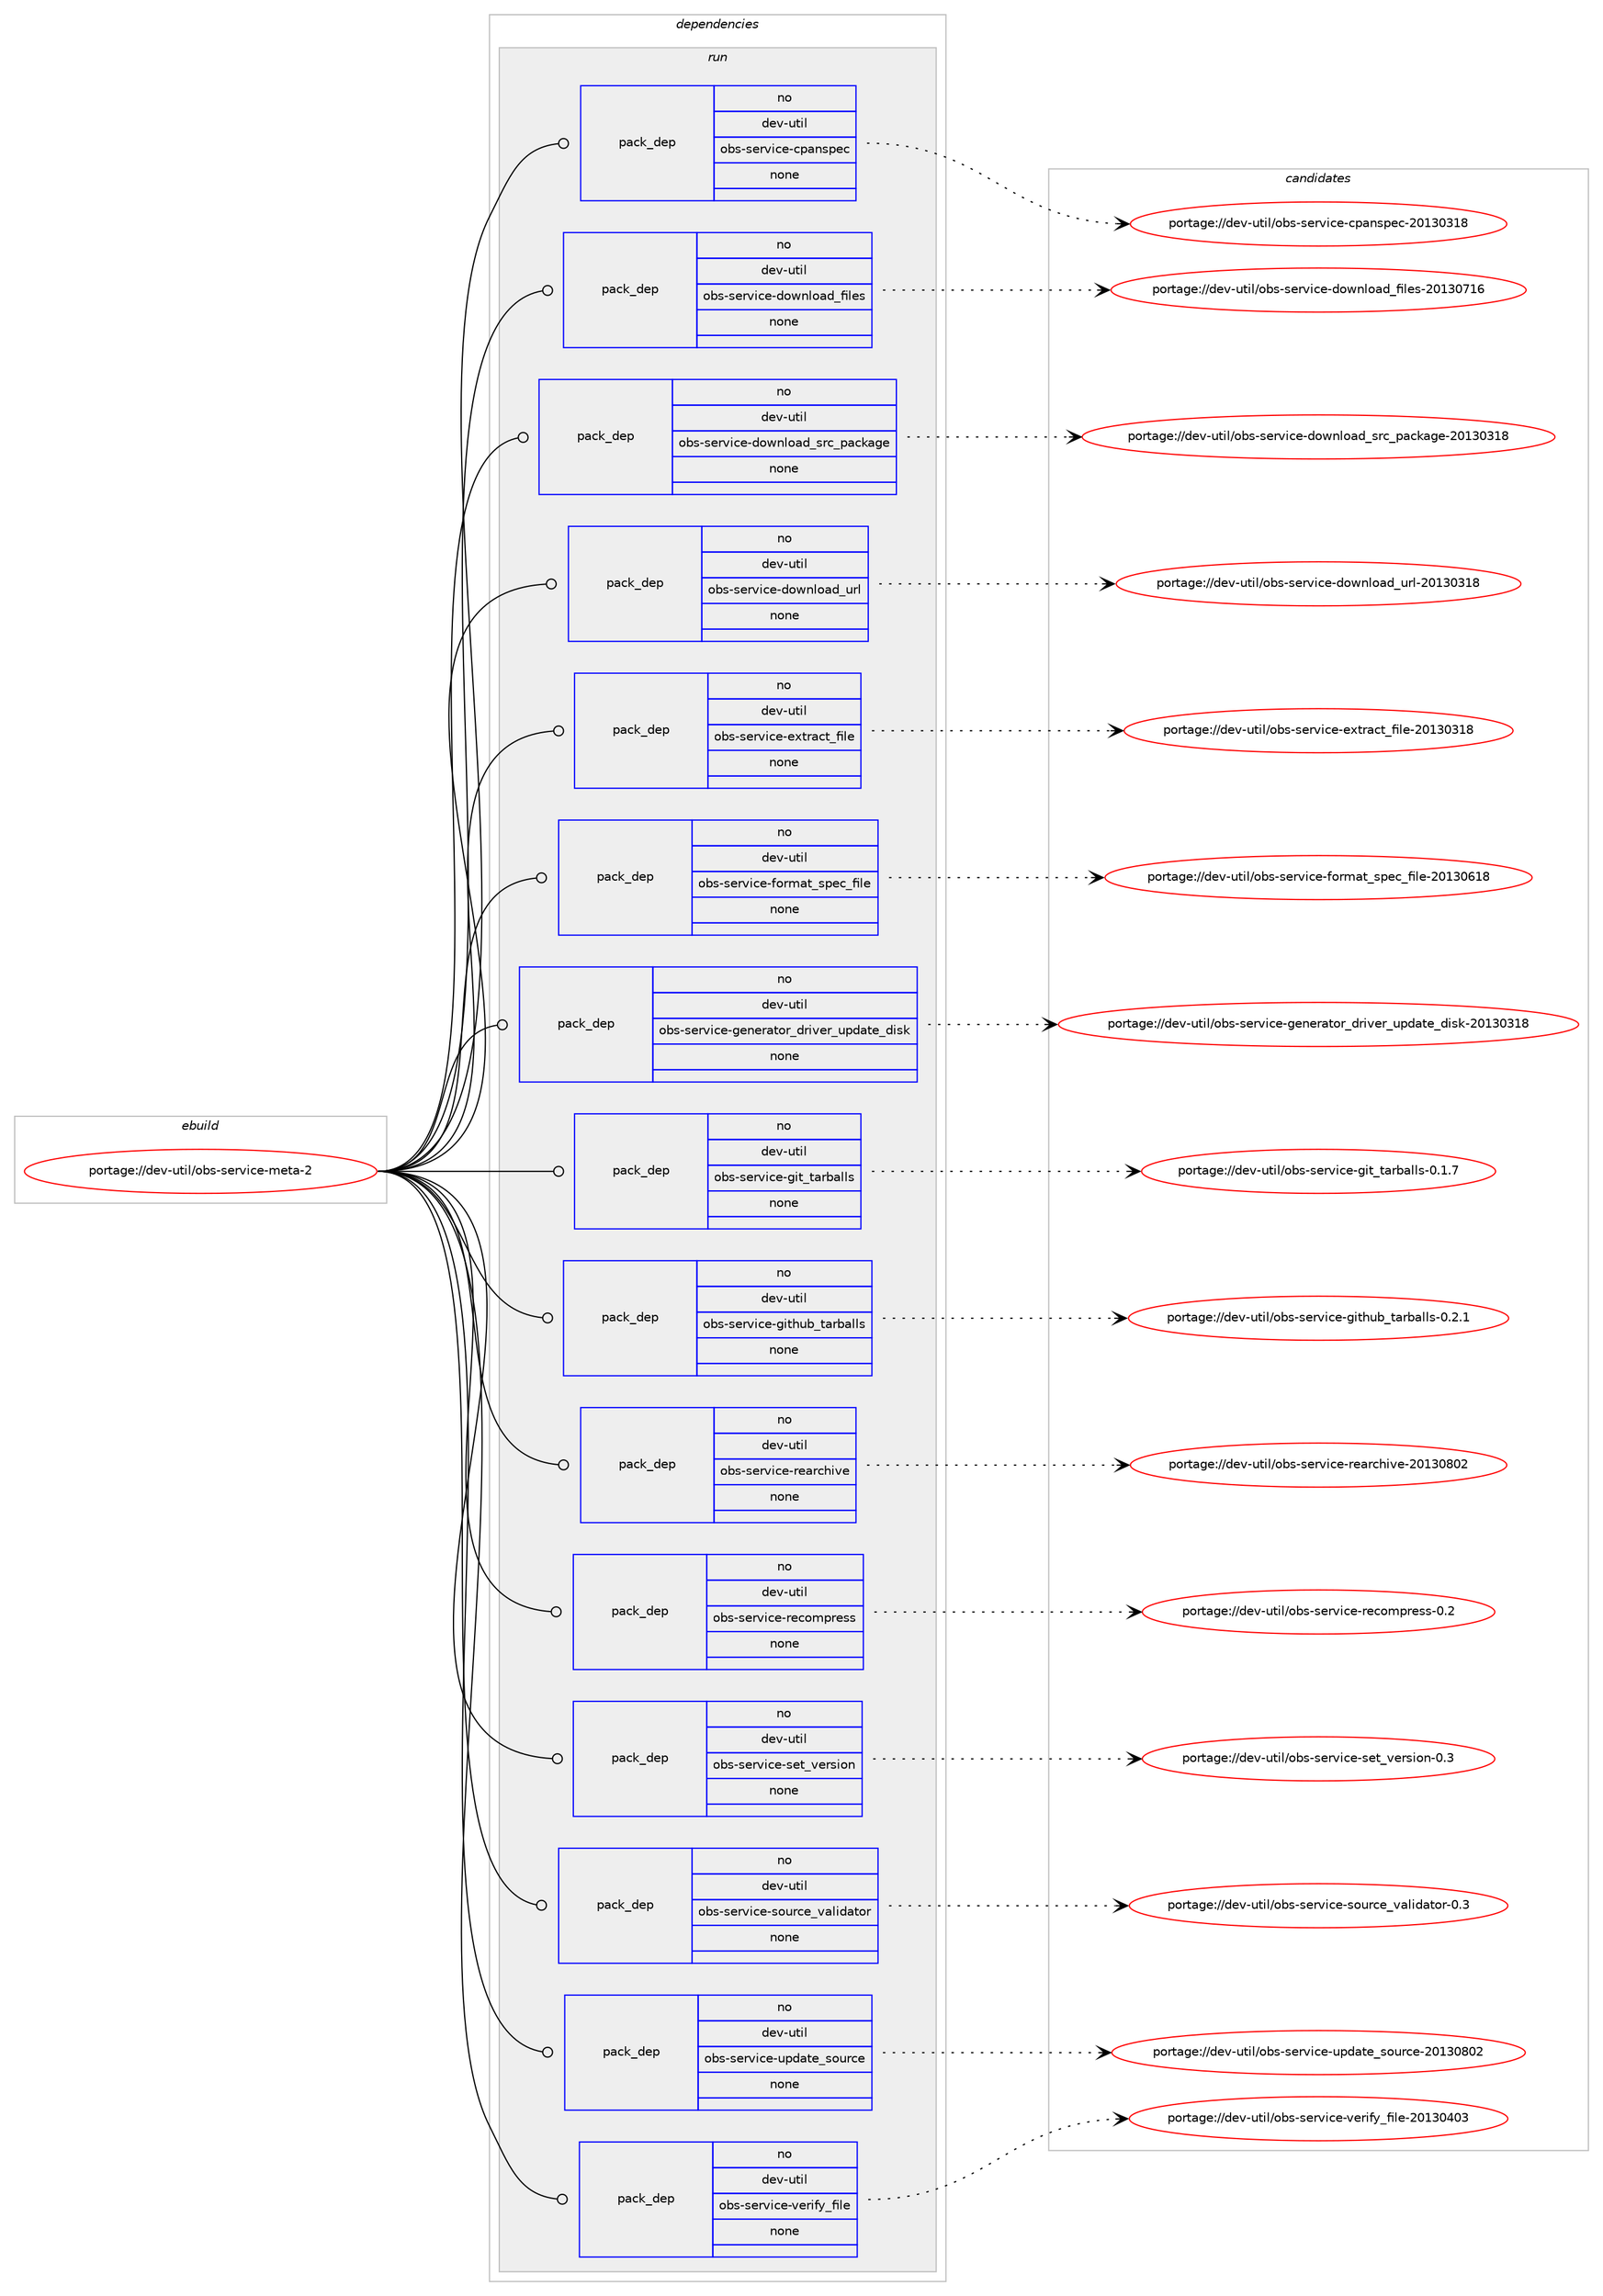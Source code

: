 digraph prolog {

# *************
# Graph options
# *************

newrank=true;
concentrate=true;
compound=true;
graph [rankdir=LR,fontname=Helvetica,fontsize=10,ranksep=1.5];#, ranksep=2.5, nodesep=0.2];
edge  [arrowhead=vee];
node  [fontname=Helvetica,fontsize=10];

# **********
# The ebuild
# **********

subgraph cluster_leftcol {
color=gray;
rank=same;
label=<<i>ebuild</i>>;
id [label="portage://dev-util/obs-service-meta-2", color=red, width=4, href="../dev-util/obs-service-meta-2.svg"];
}

# ****************
# The dependencies
# ****************

subgraph cluster_midcol {
color=gray;
label=<<i>dependencies</i>>;
subgraph cluster_compile {
fillcolor="#eeeeee";
style=filled;
label=<<i>compile</i>>;
}
subgraph cluster_compileandrun {
fillcolor="#eeeeee";
style=filled;
label=<<i>compile and run</i>>;
}
subgraph cluster_run {
fillcolor="#eeeeee";
style=filled;
label=<<i>run</i>>;
subgraph pack189030 {
dependency264297 [label=<<TABLE BORDER="0" CELLBORDER="1" CELLSPACING="0" CELLPADDING="4" WIDTH="220"><TR><TD ROWSPAN="6" CELLPADDING="30">pack_dep</TD></TR><TR><TD WIDTH="110">no</TD></TR><TR><TD>dev-util</TD></TR><TR><TD>obs-service-cpanspec</TD></TR><TR><TD>none</TD></TR><TR><TD></TD></TR></TABLE>>, shape=none, color=blue];
}
id:e -> dependency264297:w [weight=20,style="solid",arrowhead="odot"];
subgraph pack189031 {
dependency264298 [label=<<TABLE BORDER="0" CELLBORDER="1" CELLSPACING="0" CELLPADDING="4" WIDTH="220"><TR><TD ROWSPAN="6" CELLPADDING="30">pack_dep</TD></TR><TR><TD WIDTH="110">no</TD></TR><TR><TD>dev-util</TD></TR><TR><TD>obs-service-download_files</TD></TR><TR><TD>none</TD></TR><TR><TD></TD></TR></TABLE>>, shape=none, color=blue];
}
id:e -> dependency264298:w [weight=20,style="solid",arrowhead="odot"];
subgraph pack189032 {
dependency264299 [label=<<TABLE BORDER="0" CELLBORDER="1" CELLSPACING="0" CELLPADDING="4" WIDTH="220"><TR><TD ROWSPAN="6" CELLPADDING="30">pack_dep</TD></TR><TR><TD WIDTH="110">no</TD></TR><TR><TD>dev-util</TD></TR><TR><TD>obs-service-download_src_package</TD></TR><TR><TD>none</TD></TR><TR><TD></TD></TR></TABLE>>, shape=none, color=blue];
}
id:e -> dependency264299:w [weight=20,style="solid",arrowhead="odot"];
subgraph pack189033 {
dependency264300 [label=<<TABLE BORDER="0" CELLBORDER="1" CELLSPACING="0" CELLPADDING="4" WIDTH="220"><TR><TD ROWSPAN="6" CELLPADDING="30">pack_dep</TD></TR><TR><TD WIDTH="110">no</TD></TR><TR><TD>dev-util</TD></TR><TR><TD>obs-service-download_url</TD></TR><TR><TD>none</TD></TR><TR><TD></TD></TR></TABLE>>, shape=none, color=blue];
}
id:e -> dependency264300:w [weight=20,style="solid",arrowhead="odot"];
subgraph pack189034 {
dependency264301 [label=<<TABLE BORDER="0" CELLBORDER="1" CELLSPACING="0" CELLPADDING="4" WIDTH="220"><TR><TD ROWSPAN="6" CELLPADDING="30">pack_dep</TD></TR><TR><TD WIDTH="110">no</TD></TR><TR><TD>dev-util</TD></TR><TR><TD>obs-service-extract_file</TD></TR><TR><TD>none</TD></TR><TR><TD></TD></TR></TABLE>>, shape=none, color=blue];
}
id:e -> dependency264301:w [weight=20,style="solid",arrowhead="odot"];
subgraph pack189035 {
dependency264302 [label=<<TABLE BORDER="0" CELLBORDER="1" CELLSPACING="0" CELLPADDING="4" WIDTH="220"><TR><TD ROWSPAN="6" CELLPADDING="30">pack_dep</TD></TR><TR><TD WIDTH="110">no</TD></TR><TR><TD>dev-util</TD></TR><TR><TD>obs-service-format_spec_file</TD></TR><TR><TD>none</TD></TR><TR><TD></TD></TR></TABLE>>, shape=none, color=blue];
}
id:e -> dependency264302:w [weight=20,style="solid",arrowhead="odot"];
subgraph pack189036 {
dependency264303 [label=<<TABLE BORDER="0" CELLBORDER="1" CELLSPACING="0" CELLPADDING="4" WIDTH="220"><TR><TD ROWSPAN="6" CELLPADDING="30">pack_dep</TD></TR><TR><TD WIDTH="110">no</TD></TR><TR><TD>dev-util</TD></TR><TR><TD>obs-service-generator_driver_update_disk</TD></TR><TR><TD>none</TD></TR><TR><TD></TD></TR></TABLE>>, shape=none, color=blue];
}
id:e -> dependency264303:w [weight=20,style="solid",arrowhead="odot"];
subgraph pack189037 {
dependency264304 [label=<<TABLE BORDER="0" CELLBORDER="1" CELLSPACING="0" CELLPADDING="4" WIDTH="220"><TR><TD ROWSPAN="6" CELLPADDING="30">pack_dep</TD></TR><TR><TD WIDTH="110">no</TD></TR><TR><TD>dev-util</TD></TR><TR><TD>obs-service-git_tarballs</TD></TR><TR><TD>none</TD></TR><TR><TD></TD></TR></TABLE>>, shape=none, color=blue];
}
id:e -> dependency264304:w [weight=20,style="solid",arrowhead="odot"];
subgraph pack189038 {
dependency264305 [label=<<TABLE BORDER="0" CELLBORDER="1" CELLSPACING="0" CELLPADDING="4" WIDTH="220"><TR><TD ROWSPAN="6" CELLPADDING="30">pack_dep</TD></TR><TR><TD WIDTH="110">no</TD></TR><TR><TD>dev-util</TD></TR><TR><TD>obs-service-github_tarballs</TD></TR><TR><TD>none</TD></TR><TR><TD></TD></TR></TABLE>>, shape=none, color=blue];
}
id:e -> dependency264305:w [weight=20,style="solid",arrowhead="odot"];
subgraph pack189039 {
dependency264306 [label=<<TABLE BORDER="0" CELLBORDER="1" CELLSPACING="0" CELLPADDING="4" WIDTH="220"><TR><TD ROWSPAN="6" CELLPADDING="30">pack_dep</TD></TR><TR><TD WIDTH="110">no</TD></TR><TR><TD>dev-util</TD></TR><TR><TD>obs-service-rearchive</TD></TR><TR><TD>none</TD></TR><TR><TD></TD></TR></TABLE>>, shape=none, color=blue];
}
id:e -> dependency264306:w [weight=20,style="solid",arrowhead="odot"];
subgraph pack189040 {
dependency264307 [label=<<TABLE BORDER="0" CELLBORDER="1" CELLSPACING="0" CELLPADDING="4" WIDTH="220"><TR><TD ROWSPAN="6" CELLPADDING="30">pack_dep</TD></TR><TR><TD WIDTH="110">no</TD></TR><TR><TD>dev-util</TD></TR><TR><TD>obs-service-recompress</TD></TR><TR><TD>none</TD></TR><TR><TD></TD></TR></TABLE>>, shape=none, color=blue];
}
id:e -> dependency264307:w [weight=20,style="solid",arrowhead="odot"];
subgraph pack189041 {
dependency264308 [label=<<TABLE BORDER="0" CELLBORDER="1" CELLSPACING="0" CELLPADDING="4" WIDTH="220"><TR><TD ROWSPAN="6" CELLPADDING="30">pack_dep</TD></TR><TR><TD WIDTH="110">no</TD></TR><TR><TD>dev-util</TD></TR><TR><TD>obs-service-set_version</TD></TR><TR><TD>none</TD></TR><TR><TD></TD></TR></TABLE>>, shape=none, color=blue];
}
id:e -> dependency264308:w [weight=20,style="solid",arrowhead="odot"];
subgraph pack189042 {
dependency264309 [label=<<TABLE BORDER="0" CELLBORDER="1" CELLSPACING="0" CELLPADDING="4" WIDTH="220"><TR><TD ROWSPAN="6" CELLPADDING="30">pack_dep</TD></TR><TR><TD WIDTH="110">no</TD></TR><TR><TD>dev-util</TD></TR><TR><TD>obs-service-source_validator</TD></TR><TR><TD>none</TD></TR><TR><TD></TD></TR></TABLE>>, shape=none, color=blue];
}
id:e -> dependency264309:w [weight=20,style="solid",arrowhead="odot"];
subgraph pack189043 {
dependency264310 [label=<<TABLE BORDER="0" CELLBORDER="1" CELLSPACING="0" CELLPADDING="4" WIDTH="220"><TR><TD ROWSPAN="6" CELLPADDING="30">pack_dep</TD></TR><TR><TD WIDTH="110">no</TD></TR><TR><TD>dev-util</TD></TR><TR><TD>obs-service-update_source</TD></TR><TR><TD>none</TD></TR><TR><TD></TD></TR></TABLE>>, shape=none, color=blue];
}
id:e -> dependency264310:w [weight=20,style="solid",arrowhead="odot"];
subgraph pack189044 {
dependency264311 [label=<<TABLE BORDER="0" CELLBORDER="1" CELLSPACING="0" CELLPADDING="4" WIDTH="220"><TR><TD ROWSPAN="6" CELLPADDING="30">pack_dep</TD></TR><TR><TD WIDTH="110">no</TD></TR><TR><TD>dev-util</TD></TR><TR><TD>obs-service-verify_file</TD></TR><TR><TD>none</TD></TR><TR><TD></TD></TR></TABLE>>, shape=none, color=blue];
}
id:e -> dependency264311:w [weight=20,style="solid",arrowhead="odot"];
}
}

# **************
# The candidates
# **************

subgraph cluster_choices {
rank=same;
color=gray;
label=<<i>candidates</i>>;

subgraph choice189030 {
color=black;
nodesep=1;
choiceportage100101118451171161051084711198115451151011141181059910145991129711011511210199455048495148514956 [label="portage://dev-util/obs-service-cpanspec-20130318", color=red, width=4,href="../dev-util/obs-service-cpanspec-20130318.svg"];
dependency264297:e -> choiceportage100101118451171161051084711198115451151011141181059910145991129711011511210199455048495148514956:w [style=dotted,weight="100"];
}
subgraph choice189031 {
color=black;
nodesep=1;
choiceportage1001011184511711610510847111981154511510111411810599101451001111191101081119710095102105108101115455048495148554954 [label="portage://dev-util/obs-service-download_files-20130716", color=red, width=4,href="../dev-util/obs-service-download_files-20130716.svg"];
dependency264298:e -> choiceportage1001011184511711610510847111981154511510111411810599101451001111191101081119710095102105108101115455048495148554954:w [style=dotted,weight="100"];
}
subgraph choice189032 {
color=black;
nodesep=1;
choiceportage10010111845117116105108471119811545115101114118105991014510011111911010811197100951151149995112979910797103101455048495148514956 [label="portage://dev-util/obs-service-download_src_package-20130318", color=red, width=4,href="../dev-util/obs-service-download_src_package-20130318.svg"];
dependency264299:e -> choiceportage10010111845117116105108471119811545115101114118105991014510011111911010811197100951151149995112979910797103101455048495148514956:w [style=dotted,weight="100"];
}
subgraph choice189033 {
color=black;
nodesep=1;
choiceportage1001011184511711610510847111981154511510111411810599101451001111191101081119710095117114108455048495148514956 [label="portage://dev-util/obs-service-download_url-20130318", color=red, width=4,href="../dev-util/obs-service-download_url-20130318.svg"];
dependency264300:e -> choiceportage1001011184511711610510847111981154511510111411810599101451001111191101081119710095117114108455048495148514956:w [style=dotted,weight="100"];
}
subgraph choice189034 {
color=black;
nodesep=1;
choiceportage100101118451171161051084711198115451151011141181059910145101120116114979911695102105108101455048495148514956 [label="portage://dev-util/obs-service-extract_file-20130318", color=red, width=4,href="../dev-util/obs-service-extract_file-20130318.svg"];
dependency264301:e -> choiceportage100101118451171161051084711198115451151011141181059910145101120116114979911695102105108101455048495148514956:w [style=dotted,weight="100"];
}
subgraph choice189035 {
color=black;
nodesep=1;
choiceportage10010111845117116105108471119811545115101114118105991014510211111410997116951151121019995102105108101455048495148544956 [label="portage://dev-util/obs-service-format_spec_file-20130618", color=red, width=4,href="../dev-util/obs-service-format_spec_file-20130618.svg"];
dependency264302:e -> choiceportage10010111845117116105108471119811545115101114118105991014510211111410997116951151121019995102105108101455048495148544956:w [style=dotted,weight="100"];
}
subgraph choice189036 {
color=black;
nodesep=1;
choiceportage1001011184511711610510847111981154511510111411810599101451031011101011149711611111495100114105118101114951171121009711610195100105115107455048495148514956 [label="portage://dev-util/obs-service-generator_driver_update_disk-20130318", color=red, width=4,href="../dev-util/obs-service-generator_driver_update_disk-20130318.svg"];
dependency264303:e -> choiceportage1001011184511711610510847111981154511510111411810599101451031011101011149711611111495100114105118101114951171121009711610195100105115107455048495148514956:w [style=dotted,weight="100"];
}
subgraph choice189037 {
color=black;
nodesep=1;
choiceportage10010111845117116105108471119811545115101114118105991014510310511695116971149897108108115454846494655 [label="portage://dev-util/obs-service-git_tarballs-0.1.7", color=red, width=4,href="../dev-util/obs-service-git_tarballs-0.1.7.svg"];
dependency264304:e -> choiceportage10010111845117116105108471119811545115101114118105991014510310511695116971149897108108115454846494655:w [style=dotted,weight="100"];
}
subgraph choice189038 {
color=black;
nodesep=1;
choiceportage1001011184511711610510847111981154511510111411810599101451031051161041179895116971149897108108115454846504649 [label="portage://dev-util/obs-service-github_tarballs-0.2.1", color=red, width=4,href="../dev-util/obs-service-github_tarballs-0.2.1.svg"];
dependency264305:e -> choiceportage1001011184511711610510847111981154511510111411810599101451031051161041179895116971149897108108115454846504649:w [style=dotted,weight="100"];
}
subgraph choice189039 {
color=black;
nodesep=1;
choiceportage1001011184511711610510847111981154511510111411810599101451141019711499104105118101455048495148564850 [label="portage://dev-util/obs-service-rearchive-20130802", color=red, width=4,href="../dev-util/obs-service-rearchive-20130802.svg"];
dependency264306:e -> choiceportage1001011184511711610510847111981154511510111411810599101451141019711499104105118101455048495148564850:w [style=dotted,weight="100"];
}
subgraph choice189040 {
color=black;
nodesep=1;
choiceportage1001011184511711610510847111981154511510111411810599101451141019911110911211410111511545484650 [label="portage://dev-util/obs-service-recompress-0.2", color=red, width=4,href="../dev-util/obs-service-recompress-0.2.svg"];
dependency264307:e -> choiceportage1001011184511711610510847111981154511510111411810599101451141019911110911211410111511545484650:w [style=dotted,weight="100"];
}
subgraph choice189041 {
color=black;
nodesep=1;
choiceportage1001011184511711610510847111981154511510111411810599101451151011169511810111411510511111045484651 [label="portage://dev-util/obs-service-set_version-0.3", color=red, width=4,href="../dev-util/obs-service-set_version-0.3.svg"];
dependency264308:e -> choiceportage1001011184511711610510847111981154511510111411810599101451151011169511810111411510511111045484651:w [style=dotted,weight="100"];
}
subgraph choice189042 {
color=black;
nodesep=1;
choiceportage1001011184511711610510847111981154511510111411810599101451151111171149910195118971081051009711611111445484651 [label="portage://dev-util/obs-service-source_validator-0.3", color=red, width=4,href="../dev-util/obs-service-source_validator-0.3.svg"];
dependency264309:e -> choiceportage1001011184511711610510847111981154511510111411810599101451151111171149910195118971081051009711611111445484651:w [style=dotted,weight="100"];
}
subgraph choice189043 {
color=black;
nodesep=1;
choiceportage100101118451171161051084711198115451151011141181059910145117112100971161019511511111711499101455048495148564850 [label="portage://dev-util/obs-service-update_source-20130802", color=red, width=4,href="../dev-util/obs-service-update_source-20130802.svg"];
dependency264310:e -> choiceportage100101118451171161051084711198115451151011141181059910145117112100971161019511511111711499101455048495148564850:w [style=dotted,weight="100"];
}
subgraph choice189044 {
color=black;
nodesep=1;
choiceportage10010111845117116105108471119811545115101114118105991014511810111410510212195102105108101455048495148524851 [label="portage://dev-util/obs-service-verify_file-20130403", color=red, width=4,href="../dev-util/obs-service-verify_file-20130403.svg"];
dependency264311:e -> choiceportage10010111845117116105108471119811545115101114118105991014511810111410510212195102105108101455048495148524851:w [style=dotted,weight="100"];
}
}

}
